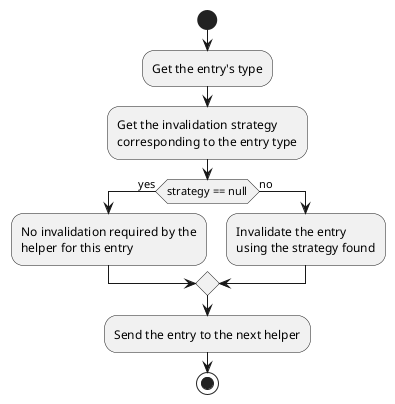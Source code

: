 @startuml

start

:Get the entry's type;

:Get the invalidation strategy
corresponding to the entry type;

if (strategy == null) then (yes)
	:No invalidation required by the
	helper for this entry;
else (no)
	:Invalidate the entry
	using the strategy found;
endif

:Send the entry to the next helper;

stop

@enduml